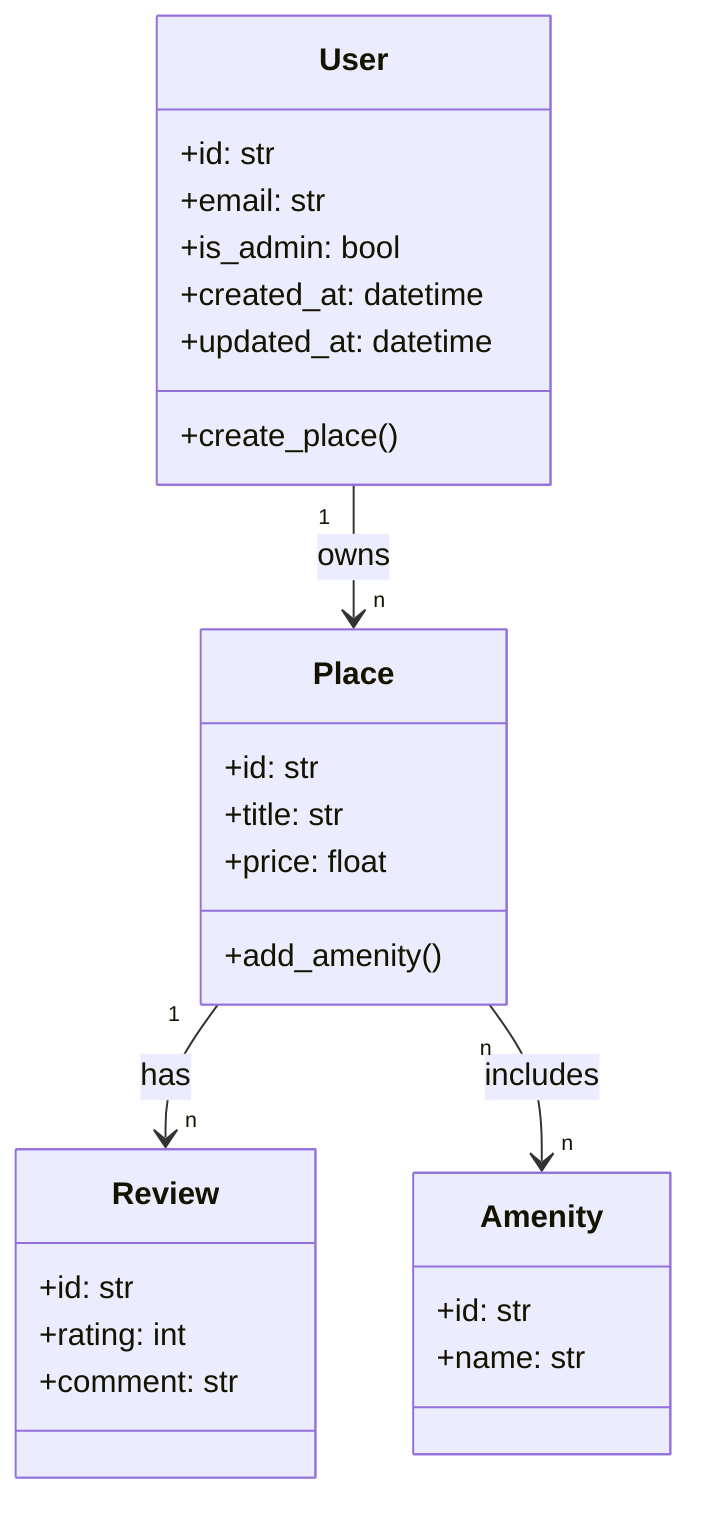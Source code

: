 classDiagram
    class User {
        +id: str
        +email: str
        +is_admin: bool
        +created_at: datetime
        +updated_at: datetime
        +create_place()
    }

    class Place {
        +id: str
        +title: str
        +price: float
        +add_amenity()
    }

    class Review {
        +id: str
        +rating: int
        +comment: str
    }

    class Amenity {
        +id: str
        +name: str
    }

    User "1" --> "n" Place : owns
    Place "1" --> "n" Review : has
    Place "n" --> "n" Amenity : includes